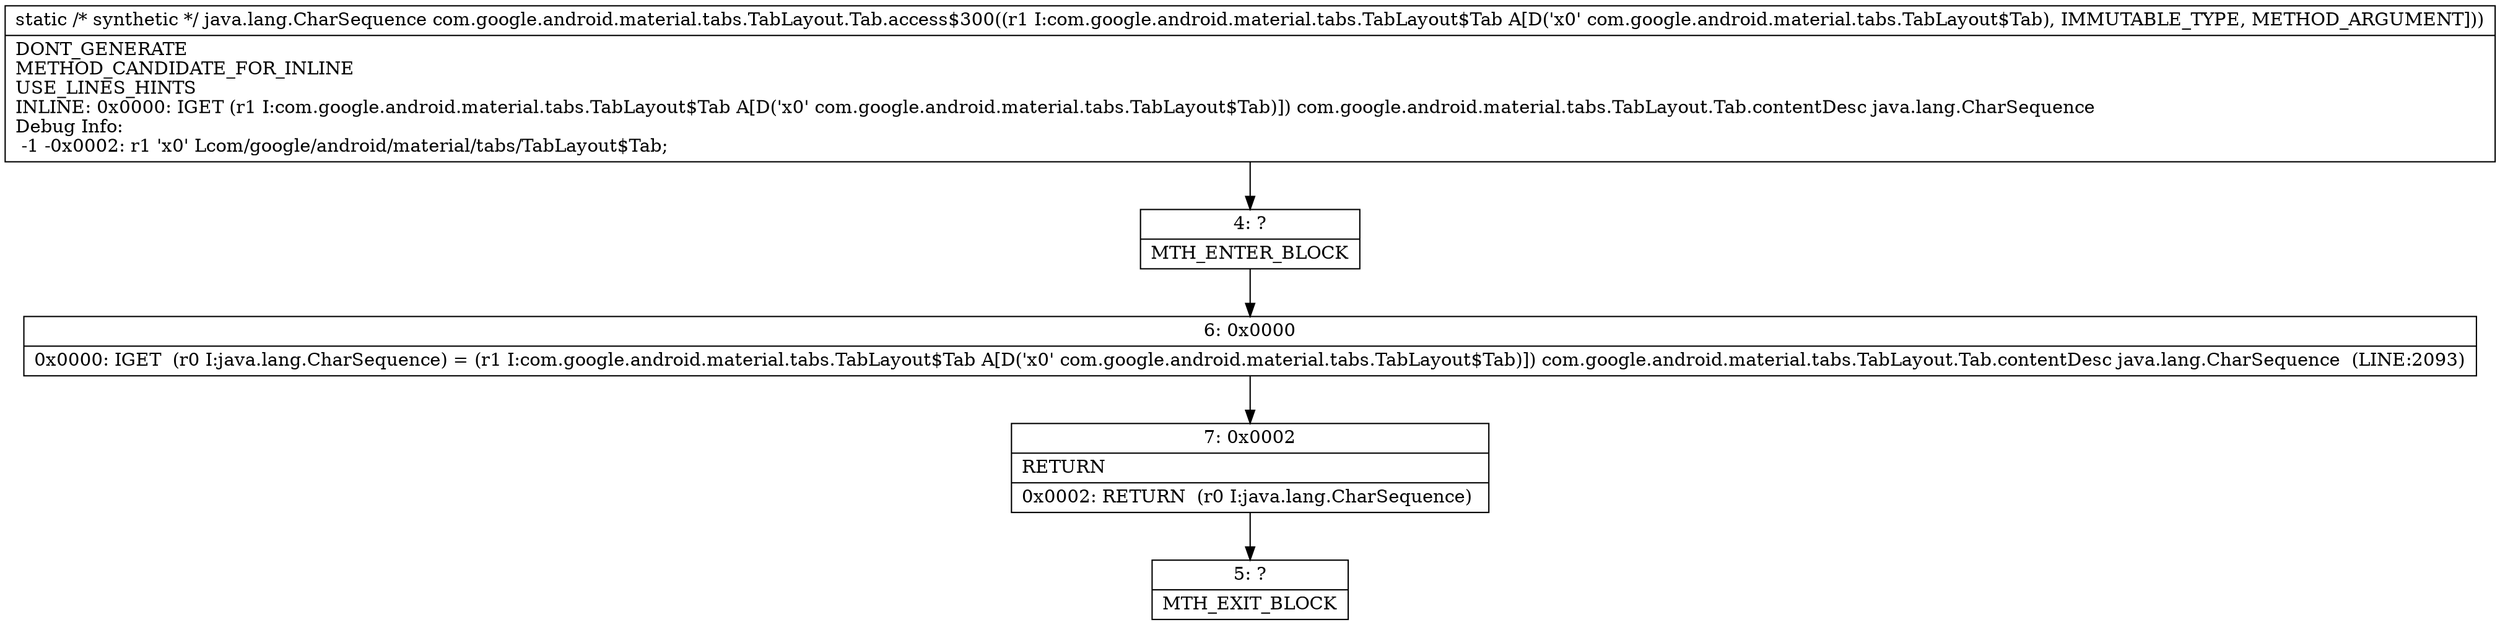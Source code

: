 digraph "CFG forcom.google.android.material.tabs.TabLayout.Tab.access$300(Lcom\/google\/android\/material\/tabs\/TabLayout$Tab;)Ljava\/lang\/CharSequence;" {
Node_4 [shape=record,label="{4\:\ ?|MTH_ENTER_BLOCK\l}"];
Node_6 [shape=record,label="{6\:\ 0x0000|0x0000: IGET  (r0 I:java.lang.CharSequence) = (r1 I:com.google.android.material.tabs.TabLayout$Tab A[D('x0' com.google.android.material.tabs.TabLayout$Tab)]) com.google.android.material.tabs.TabLayout.Tab.contentDesc java.lang.CharSequence  (LINE:2093)\l}"];
Node_7 [shape=record,label="{7\:\ 0x0002|RETURN\l|0x0002: RETURN  (r0 I:java.lang.CharSequence) \l}"];
Node_5 [shape=record,label="{5\:\ ?|MTH_EXIT_BLOCK\l}"];
MethodNode[shape=record,label="{static \/* synthetic *\/ java.lang.CharSequence com.google.android.material.tabs.TabLayout.Tab.access$300((r1 I:com.google.android.material.tabs.TabLayout$Tab A[D('x0' com.google.android.material.tabs.TabLayout$Tab), IMMUTABLE_TYPE, METHOD_ARGUMENT]))  | DONT_GENERATE\lMETHOD_CANDIDATE_FOR_INLINE\lUSE_LINES_HINTS\lINLINE: 0x0000: IGET  (r1 I:com.google.android.material.tabs.TabLayout$Tab A[D('x0' com.google.android.material.tabs.TabLayout$Tab)]) com.google.android.material.tabs.TabLayout.Tab.contentDesc java.lang.CharSequence\lDebug Info:\l  \-1 \-0x0002: r1 'x0' Lcom\/google\/android\/material\/tabs\/TabLayout$Tab;\l}"];
MethodNode -> Node_4;Node_4 -> Node_6;
Node_6 -> Node_7;
Node_7 -> Node_5;
}

